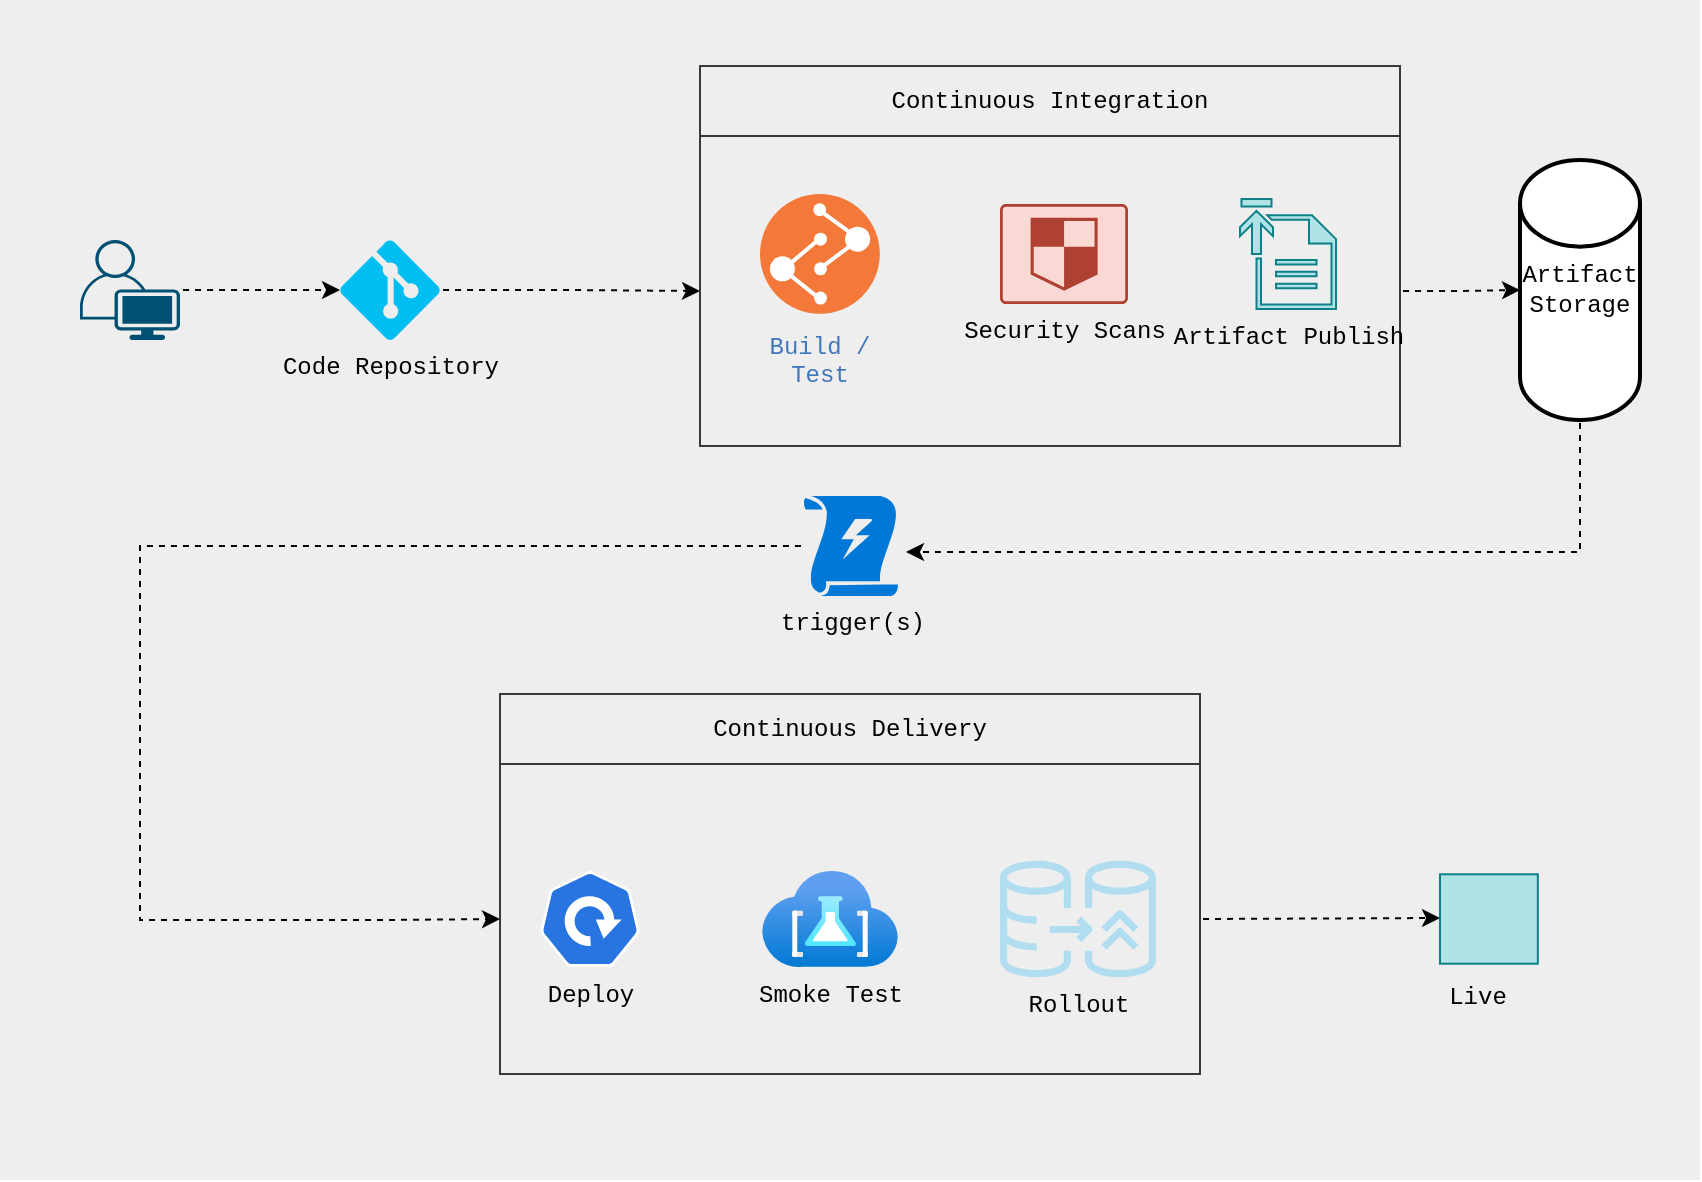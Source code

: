 <mxfile version="28.2.8">
  <diagram name="Page-1" id="NVSTMqfQOPhMeJkK-jS_">
    <mxGraphModel dx="1426" dy="743" grid="1" gridSize="10" guides="1" tooltips="1" connect="1" arrows="1" fold="1" page="1" pageScale="1" pageWidth="850" pageHeight="1100" math="0" shadow="0">
      <root>
        <mxCell id="0" />
        <mxCell id="1" parent="0" />
        <mxCell id="x9XIAskeLC42xpHvOHnx-29" value="" style="rounded=0;whiteSpace=wrap;html=1;fillColor=light-dark(#EEEEEE,#FFFFFF);strokeColor=none;fontFamily=Courier New;fontColor=none;noLabel=1;fillStyle=solid;" vertex="1" parent="1">
          <mxGeometry width="850" height="590" as="geometry" />
        </mxCell>
        <mxCell id="x9XIAskeLC42xpHvOHnx-23" style="edgeStyle=orthogonalEdgeStyle;rounded=0;orthogonalLoop=1;jettySize=auto;html=1;entryX=0;entryY=0.5;entryDx=0;entryDy=0;dashed=1;flowAnimation=1;strokeColor=light-dark(#000000,#000000);" edge="1" parent="1" source="x9XIAskeLC42xpHvOHnx-16" target="x9XIAskeLC42xpHvOHnx-18">
          <mxGeometry relative="1" as="geometry">
            <Array as="points">
              <mxPoint x="70" y="273" />
              <mxPoint x="70" y="460" />
              <mxPoint x="190" y="460" />
            </Array>
          </mxGeometry>
        </mxCell>
        <mxCell id="x9XIAskeLC42xpHvOHnx-1" value="" style="points=[[0.35,0,0],[0.98,0.51,0],[1,0.71,0],[0.67,1,0],[0,0.795,0],[0,0.65,0]];verticalLabelPosition=bottom;sketch=0;html=1;verticalAlign=top;aspect=fixed;align=center;pointerEvents=1;shape=mxgraph.cisco19.user;fillColor=#005073;strokeColor=none;" vertex="1" parent="1">
          <mxGeometry x="40" y="120" width="50" height="50" as="geometry" />
        </mxCell>
        <mxCell id="x9XIAskeLC42xpHvOHnx-10" style="edgeStyle=orthogonalEdgeStyle;rounded=0;orthogonalLoop=1;jettySize=auto;html=1;entryX=0;entryY=0.5;entryDx=0;entryDy=0;dashed=1;flowAnimation=1;strokeColor=light-dark(#000000,#000000);" edge="1" parent="1" source="x9XIAskeLC42xpHvOHnx-4" target="x9XIAskeLC42xpHvOHnx-8">
          <mxGeometry relative="1" as="geometry" />
        </mxCell>
        <mxCell id="x9XIAskeLC42xpHvOHnx-4" value="Code Repository" style="verticalLabelPosition=bottom;html=1;verticalAlign=top;align=center;strokeColor=none;fillColor=#00BEF2;shape=mxgraph.azure.git_repository;fontColor=light-dark(#000000,#6592CD);fontFamily=Courier New;" vertex="1" parent="1">
          <mxGeometry x="170" y="120" width="50" height="50" as="geometry" />
        </mxCell>
        <mxCell id="x9XIAskeLC42xpHvOHnx-5" style="edgeStyle=orthogonalEdgeStyle;rounded=0;orthogonalLoop=1;jettySize=auto;html=1;entryX=0;entryY=0.5;entryDx=0;entryDy=0;entryPerimeter=0;dashed=1;flowAnimation=1;strokeColor=light-dark(#000000,#000000);" edge="1" parent="1" source="x9XIAskeLC42xpHvOHnx-1" target="x9XIAskeLC42xpHvOHnx-4">
          <mxGeometry relative="1" as="geometry" />
        </mxCell>
        <mxCell id="x9XIAskeLC42xpHvOHnx-8" value="" style="rounded=0;whiteSpace=wrap;html=1;fillColor=#eeeeee;strokeColor=#36393d;" vertex="1" parent="1">
          <mxGeometry x="350" y="68" width="350" height="155" as="geometry" />
        </mxCell>
        <mxCell id="x9XIAskeLC42xpHvOHnx-9" value="Continuous Integration" style="rounded=0;whiteSpace=wrap;html=1;fillColor=#eeeeee;strokeColor=#36393d;fontFamily=Courier New;" vertex="1" parent="1">
          <mxGeometry x="350" y="33" width="350" height="35" as="geometry" />
        </mxCell>
        <mxCell id="x9XIAskeLC42xpHvOHnx-11" value="Build / Test" style="image;aspect=fixed;perimeter=ellipsePerimeter;html=1;align=center;shadow=0;dashed=0;fontColor=#4277BB;labelBackgroundColor=none;fontSize=12;spacingTop=3;image=img/lib/ibm/devops/build_test.svg;labelBorderColor=none;whiteSpace=wrap;imageBackground=none;fontFamily=Courier New;" vertex="1" parent="1">
          <mxGeometry x="380" y="97" width="60" height="60" as="geometry" />
        </mxCell>
        <mxCell id="x9XIAskeLC42xpHvOHnx-12" value="Security Scans" style="sketch=0;points=[[0.015,0.015,0],[0.985,0.015,0],[0.985,0.985,0],[0.015,0.985,0],[0.25,0,0],[0.5,0,0],[0.75,0,0],[1,0.25,0],[1,0.5,0],[1,0.75,0],[0.75,1,0],[0.5,1,0],[0.25,1,0],[0,0.75,0],[0,0.5,0],[0,0.25,0]];verticalLabelPosition=bottom;html=1;verticalAlign=top;aspect=fixed;align=center;pointerEvents=1;shape=mxgraph.cisco19.rect;prIcon=shield;fillColor=#fad9d5;strokeColor=#ae4132;textShadow=0;fontColor=light-dark(#000000,#6592CD);fontFamily=Courier New;" vertex="1" parent="1">
          <mxGeometry x="500" y="102" width="64" height="50" as="geometry" />
        </mxCell>
        <mxCell id="x9XIAskeLC42xpHvOHnx-13" value="Artifact Publish" style="sketch=0;pointerEvents=1;shadow=0;dashed=0;html=1;strokeColor=#0e8088;fillColor=#b0e3e6;labelPosition=center;verticalLabelPosition=bottom;verticalAlign=top;outlineConnect=0;align=center;shape=mxgraph.office.concepts.upload;fontColor=light-dark(#000000,#6592CD);fontFamily=Courier New;" vertex="1" parent="1">
          <mxGeometry x="620" y="99.5" width="48" height="55" as="geometry" />
        </mxCell>
        <mxCell id="x9XIAskeLC42xpHvOHnx-14" value="Artifact Storage" style="strokeWidth=2;html=1;shape=mxgraph.flowchart.database;whiteSpace=wrap;fontColor=light-dark(#000000,#6592CD);strokeColor=light-dark(#000000,#666666);fontFamily=Courier New;" vertex="1" parent="1">
          <mxGeometry x="760" y="80" width="60" height="130" as="geometry" />
        </mxCell>
        <mxCell id="x9XIAskeLC42xpHvOHnx-15" style="edgeStyle=orthogonalEdgeStyle;rounded=0;orthogonalLoop=1;jettySize=auto;html=1;entryX=0;entryY=0.5;entryDx=0;entryDy=0;entryPerimeter=0;dashed=1;flowAnimation=1;strokeColor=light-dark(#000000,#000000);" edge="1" parent="1" source="x9XIAskeLC42xpHvOHnx-8" target="x9XIAskeLC42xpHvOHnx-14">
          <mxGeometry relative="1" as="geometry" />
        </mxCell>
        <mxCell id="x9XIAskeLC42xpHvOHnx-16" value="trigger(s)" style="sketch=0;aspect=fixed;pointerEvents=1;shadow=0;dashed=0;html=1;strokeColor=none;labelPosition=center;verticalLabelPosition=bottom;verticalAlign=top;align=center;shape=mxgraph.mscae.enterprise.triggers;fillColor=#0078D7;fontColor=light-dark(#000000,#6592CD);fontFamily=Courier New;" vertex="1" parent="1">
          <mxGeometry x="402" y="248" width="47" height="50" as="geometry" />
        </mxCell>
        <mxCell id="x9XIAskeLC42xpHvOHnx-17" style="edgeStyle=orthogonalEdgeStyle;rounded=0;orthogonalLoop=1;jettySize=auto;html=1;entryX=1.085;entryY=0.56;entryDx=0;entryDy=0;entryPerimeter=0;dashed=1;flowAnimation=1;strokeColor=light-dark(#000000,#000000);" edge="1" parent="1" source="x9XIAskeLC42xpHvOHnx-14" target="x9XIAskeLC42xpHvOHnx-16">
          <mxGeometry relative="1" as="geometry">
            <Array as="points">
              <mxPoint x="790" y="276" />
            </Array>
          </mxGeometry>
        </mxCell>
        <mxCell id="x9XIAskeLC42xpHvOHnx-18" value="" style="rounded=0;whiteSpace=wrap;html=1;fillColor=#eeeeee;strokeColor=#36393d;" vertex="1" parent="1">
          <mxGeometry x="250" y="382" width="350" height="155" as="geometry" />
        </mxCell>
        <mxCell id="x9XIAskeLC42xpHvOHnx-19" value="Continuous Delivery" style="rounded=0;whiteSpace=wrap;html=1;fillColor=#eeeeee;strokeColor=#36393d;fontFamily=Courier New;" vertex="1" parent="1">
          <mxGeometry x="250" y="347" width="350" height="35" as="geometry" />
        </mxCell>
        <mxCell id="x9XIAskeLC42xpHvOHnx-24" value="Deploy" style="aspect=fixed;sketch=0;html=1;dashed=0;whitespace=wrap;verticalLabelPosition=bottom;verticalAlign=top;fillColor=#2875E2;strokeColor=#ffffff;points=[[0.005,0.63,0],[0.1,0.2,0],[0.9,0.2,0],[0.5,0,0],[0.995,0.63,0],[0.72,0.99,0],[0.5,1,0],[0.28,0.99,0]];shape=mxgraph.kubernetes.icon2;prIcon=deploy;fontColor=light-dark(#000000,#6592CD);fontFamily=Courier New;" vertex="1" parent="1">
          <mxGeometry x="270" y="435.5" width="50" height="48" as="geometry" />
        </mxCell>
        <mxCell id="x9XIAskeLC42xpHvOHnx-25" value="Smoke Test" style="image;aspect=fixed;html=1;points=[];align=center;fontSize=12;image=img/lib/azure2/other/Test_Base.svg;fontColor=light-dark(#000000,#6592CD);labelBackgroundColor=none;fontFamily=Courier New;" vertex="1" parent="1">
          <mxGeometry x="381" y="435.5" width="68" height="48" as="geometry" />
        </mxCell>
        <mxCell id="x9XIAskeLC42xpHvOHnx-26" value="" style="points=[];aspect=fixed;html=1;align=center;shadow=0;dashed=0;fillColor=#b0e3e6;strokeColor=#0e8088;shape=mxgraph.alibaba_cloud.live;fontColor=light-dark(#000000,#6592CD);fontFamily=Courier New;" vertex="1" parent="1">
          <mxGeometry x="720" y="437.15" width="48.9" height="44.7" as="geometry" />
        </mxCell>
        <mxCell id="x9XIAskeLC42xpHvOHnx-27" value="Rollout" style="sketch=0;outlineConnect=0;fillColor=#b1ddf0;strokeColor=#10739e;dashed=0;verticalLabelPosition=bottom;verticalAlign=top;align=center;html=1;fontSize=12;fontStyle=0;aspect=fixed;pointerEvents=1;shape=mxgraph.aws4.rds_blue_green_deployments;fontColor=light-dark(#000000,#6592CD);fontFamily=Courier New;" vertex="1" parent="1">
          <mxGeometry x="500" y="430" width="78" height="59" as="geometry" />
        </mxCell>
        <mxCell id="x9XIAskeLC42xpHvOHnx-28" value="Live" style="text;html=1;whiteSpace=wrap;strokeColor=none;fillColor=none;align=center;verticalAlign=middle;rounded=0;fontColor=light-dark(#000000,#6592CD);fontFamily=Courier New;" vertex="1" parent="1">
          <mxGeometry x="708.9" y="483.5" width="60" height="30" as="geometry" />
        </mxCell>
        <mxCell id="x9XIAskeLC42xpHvOHnx-30" style="edgeStyle=orthogonalEdgeStyle;rounded=0;orthogonalLoop=1;jettySize=auto;html=1;exitX=1;exitY=0.5;exitDx=0;exitDy=0;dashed=1;flowAnimation=1;strokeColor=light-dark(#000000,#000000);" edge="1" parent="1" source="x9XIAskeLC42xpHvOHnx-18">
          <mxGeometry relative="1" as="geometry">
            <mxPoint x="720" y="459" as="targetPoint" />
          </mxGeometry>
        </mxCell>
      </root>
    </mxGraphModel>
  </diagram>
</mxfile>
